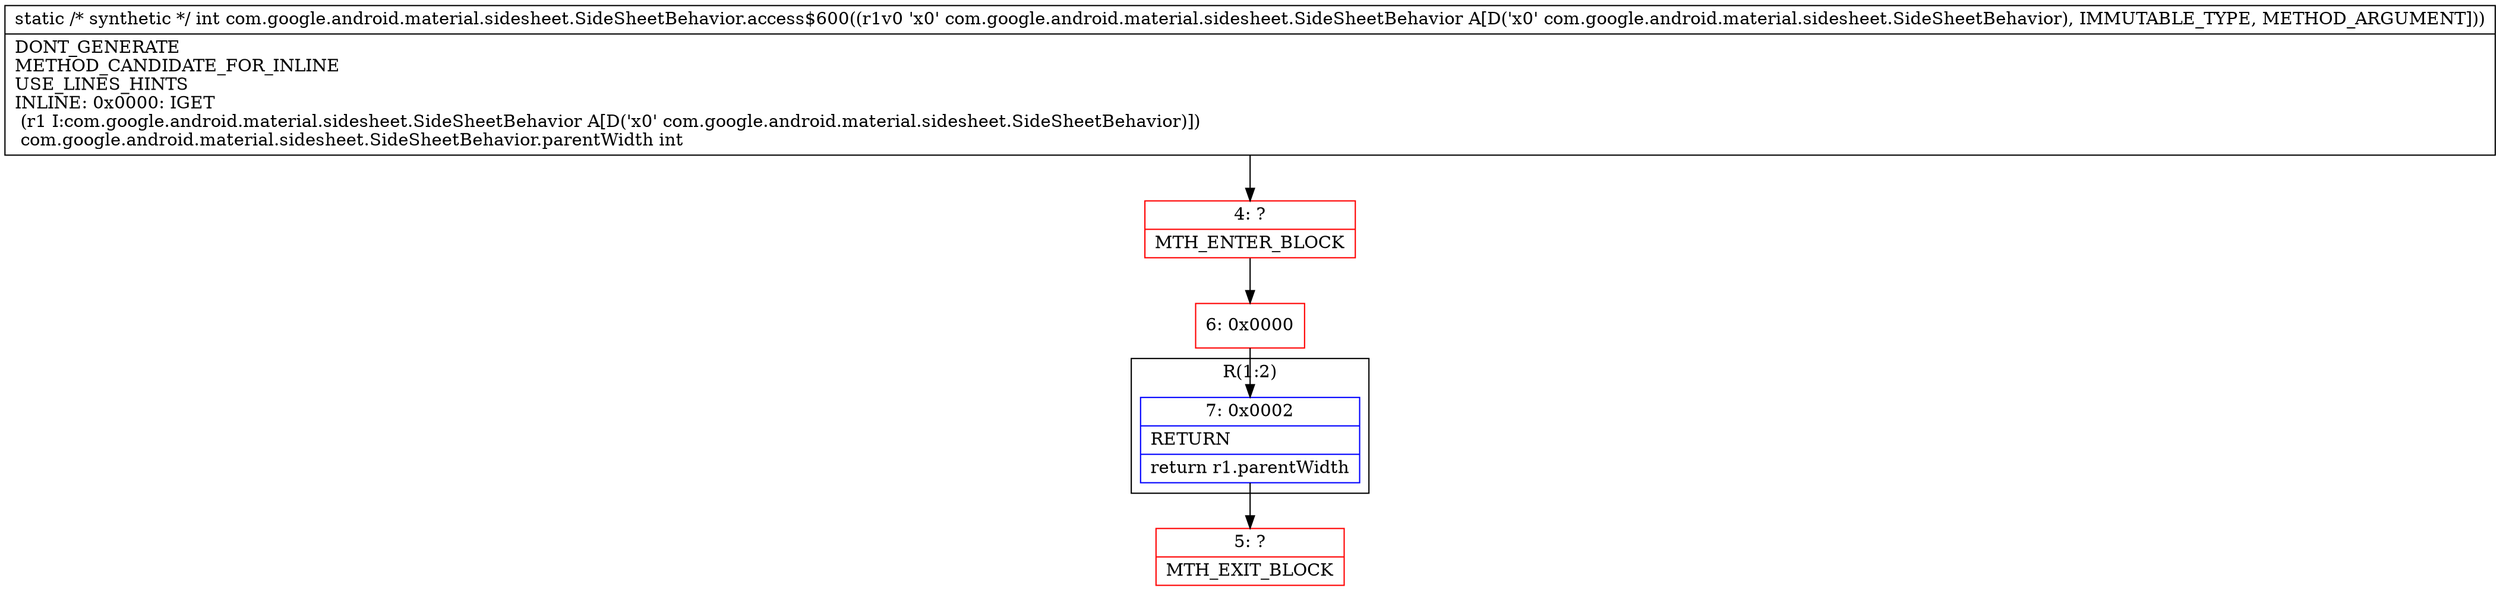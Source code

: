 digraph "CFG forcom.google.android.material.sidesheet.SideSheetBehavior.access$600(Lcom\/google\/android\/material\/sidesheet\/SideSheetBehavior;)I" {
subgraph cluster_Region_375505569 {
label = "R(1:2)";
node [shape=record,color=blue];
Node_7 [shape=record,label="{7\:\ 0x0002|RETURN\l|return r1.parentWidth\l}"];
}
Node_4 [shape=record,color=red,label="{4\:\ ?|MTH_ENTER_BLOCK\l}"];
Node_6 [shape=record,color=red,label="{6\:\ 0x0000}"];
Node_5 [shape=record,color=red,label="{5\:\ ?|MTH_EXIT_BLOCK\l}"];
MethodNode[shape=record,label="{static \/* synthetic *\/ int com.google.android.material.sidesheet.SideSheetBehavior.access$600((r1v0 'x0' com.google.android.material.sidesheet.SideSheetBehavior A[D('x0' com.google.android.material.sidesheet.SideSheetBehavior), IMMUTABLE_TYPE, METHOD_ARGUMENT]))  | DONT_GENERATE\lMETHOD_CANDIDATE_FOR_INLINE\lUSE_LINES_HINTS\lINLINE: 0x0000: IGET  \l  (r1 I:com.google.android.material.sidesheet.SideSheetBehavior A[D('x0' com.google.android.material.sidesheet.SideSheetBehavior)])\l com.google.android.material.sidesheet.SideSheetBehavior.parentWidth int\l}"];
MethodNode -> Node_4;Node_7 -> Node_5;
Node_4 -> Node_6;
Node_6 -> Node_7;
}

